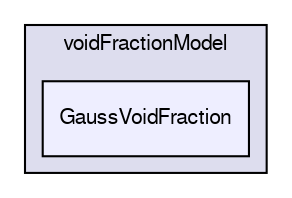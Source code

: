 digraph "/home/cgoniva/CFDEM/CFDEM-x.x-2.1.x/CFDEMcoupling-PUBLIC/src/lagrangian/cfdemParticle/subModels/voidFractionModel/GaussVoidFraction" {
  compound=true
  node [ fontsize="10", fontname="FreeSans"];
  edge [ labelfontsize="10", labelfontname="FreeSans"];
  subgraph clusterdir_0d572a40199fd375b32c34ae9527b915 {
    graph [ bgcolor="#ddddee", pencolor="black", label="voidFractionModel" fontname="FreeSans", fontsize="10", URL="dir_0d572a40199fd375b32c34ae9527b915.html"]
  dir_169a1a729970a0305a83dbbc177052f7 [shape=box, label="GaussVoidFraction", style="filled", fillcolor="#eeeeff", pencolor="black", URL="dir_169a1a729970a0305a83dbbc177052f7.html"];
  }
}
